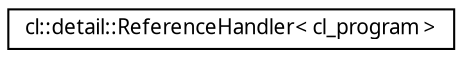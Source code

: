 digraph G
{
  edge [fontname="FreeSans.ttf",fontsize="10",labelfontname="FreeSans.ttf",labelfontsize="10"];
  node [fontname="FreeSans.ttf",fontsize="10",shape=record];
  rankdir=LR;
  Node1 [label="cl::detail::ReferenceHandler\< cl_program \>",height=0.2,width=0.4,color="black", fillcolor="white", style="filled",URL="$structcl_1_1detail_1_1_reference_handler_3_01cl__program_01_4.html"];
}
